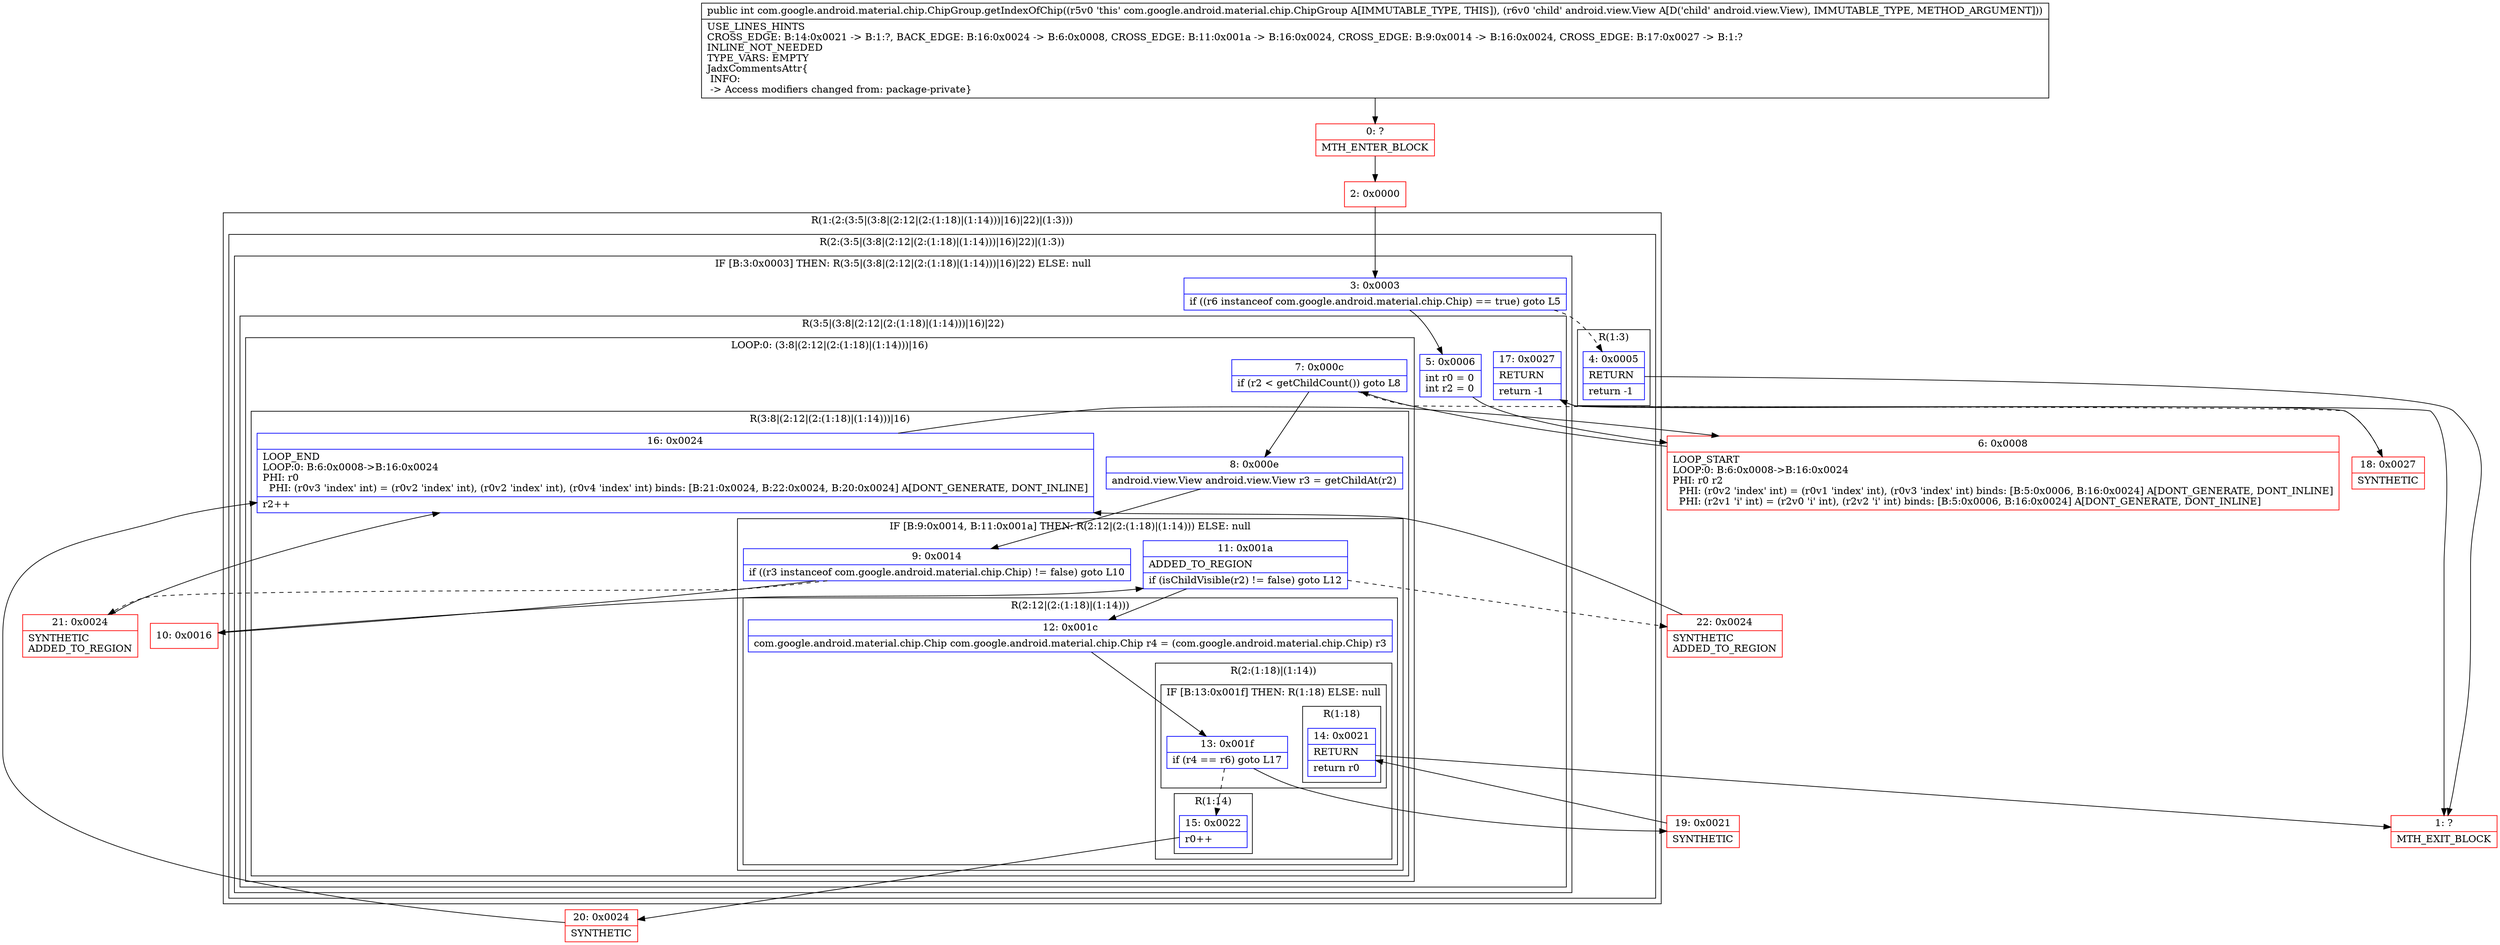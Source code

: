 digraph "CFG forcom.google.android.material.chip.ChipGroup.getIndexOfChip(Landroid\/view\/View;)I" {
subgraph cluster_Region_2091839571 {
label = "R(1:(2:(3:5|(3:8|(2:12|(2:(1:18)|(1:14)))|16)|22)|(1:3)))";
node [shape=record,color=blue];
subgraph cluster_Region_1978464914 {
label = "R(2:(3:5|(3:8|(2:12|(2:(1:18)|(1:14)))|16)|22)|(1:3))";
node [shape=record,color=blue];
subgraph cluster_IfRegion_559409914 {
label = "IF [B:3:0x0003] THEN: R(3:5|(3:8|(2:12|(2:(1:18)|(1:14)))|16)|22) ELSE: null";
node [shape=record,color=blue];
Node_3 [shape=record,label="{3\:\ 0x0003|if ((r6 instanceof com.google.android.material.chip.Chip) == true) goto L5\l}"];
subgraph cluster_Region_457564868 {
label = "R(3:5|(3:8|(2:12|(2:(1:18)|(1:14)))|16)|22)";
node [shape=record,color=blue];
Node_5 [shape=record,label="{5\:\ 0x0006|int r0 = 0\lint r2 = 0\l}"];
subgraph cluster_LoopRegion_1302355231 {
label = "LOOP:0: (3:8|(2:12|(2:(1:18)|(1:14)))|16)";
node [shape=record,color=blue];
Node_7 [shape=record,label="{7\:\ 0x000c|if (r2 \< getChildCount()) goto L8\l}"];
subgraph cluster_Region_2043139501 {
label = "R(3:8|(2:12|(2:(1:18)|(1:14)))|16)";
node [shape=record,color=blue];
Node_8 [shape=record,label="{8\:\ 0x000e|android.view.View android.view.View r3 = getChildAt(r2)\l}"];
subgraph cluster_IfRegion_146902759 {
label = "IF [B:9:0x0014, B:11:0x001a] THEN: R(2:12|(2:(1:18)|(1:14))) ELSE: null";
node [shape=record,color=blue];
Node_9 [shape=record,label="{9\:\ 0x0014|if ((r3 instanceof com.google.android.material.chip.Chip) != false) goto L10\l}"];
Node_11 [shape=record,label="{11\:\ 0x001a|ADDED_TO_REGION\l|if (isChildVisible(r2) != false) goto L12\l}"];
subgraph cluster_Region_1871301743 {
label = "R(2:12|(2:(1:18)|(1:14)))";
node [shape=record,color=blue];
Node_12 [shape=record,label="{12\:\ 0x001c|com.google.android.material.chip.Chip com.google.android.material.chip.Chip r4 = (com.google.android.material.chip.Chip) r3\l}"];
subgraph cluster_Region_1738327897 {
label = "R(2:(1:18)|(1:14))";
node [shape=record,color=blue];
subgraph cluster_IfRegion_537803812 {
label = "IF [B:13:0x001f] THEN: R(1:18) ELSE: null";
node [shape=record,color=blue];
Node_13 [shape=record,label="{13\:\ 0x001f|if (r4 == r6) goto L17\l}"];
subgraph cluster_Region_667426028 {
label = "R(1:18)";
node [shape=record,color=blue];
Node_14 [shape=record,label="{14\:\ 0x0021|RETURN\l|return r0\l}"];
}
}
subgraph cluster_Region_414006081 {
label = "R(1:14)";
node [shape=record,color=blue];
Node_15 [shape=record,label="{15\:\ 0x0022|r0++\l}"];
}
}
}
}
Node_16 [shape=record,label="{16\:\ 0x0024|LOOP_END\lLOOP:0: B:6:0x0008\-\>B:16:0x0024\lPHI: r0 \l  PHI: (r0v3 'index' int) = (r0v2 'index' int), (r0v2 'index' int), (r0v4 'index' int) binds: [B:21:0x0024, B:22:0x0024, B:20:0x0024] A[DONT_GENERATE, DONT_INLINE]\l|r2++\l}"];
}
}
Node_17 [shape=record,label="{17\:\ 0x0027|RETURN\l|return \-1\l}"];
}
}
subgraph cluster_Region_1815846801 {
label = "R(1:3)";
node [shape=record,color=blue];
Node_4 [shape=record,label="{4\:\ 0x0005|RETURN\l|return \-1\l}"];
}
}
}
Node_0 [shape=record,color=red,label="{0\:\ ?|MTH_ENTER_BLOCK\l}"];
Node_2 [shape=record,color=red,label="{2\:\ 0x0000}"];
Node_1 [shape=record,color=red,label="{1\:\ ?|MTH_EXIT_BLOCK\l}"];
Node_6 [shape=record,color=red,label="{6\:\ 0x0008|LOOP_START\lLOOP:0: B:6:0x0008\-\>B:16:0x0024\lPHI: r0 r2 \l  PHI: (r0v2 'index' int) = (r0v1 'index' int), (r0v3 'index' int) binds: [B:5:0x0006, B:16:0x0024] A[DONT_GENERATE, DONT_INLINE]\l  PHI: (r2v1 'i' int) = (r2v0 'i' int), (r2v2 'i' int) binds: [B:5:0x0006, B:16:0x0024] A[DONT_GENERATE, DONT_INLINE]\l}"];
Node_10 [shape=record,color=red,label="{10\:\ 0x0016}"];
Node_20 [shape=record,color=red,label="{20\:\ 0x0024|SYNTHETIC\l}"];
Node_19 [shape=record,color=red,label="{19\:\ 0x0021|SYNTHETIC\l}"];
Node_22 [shape=record,color=red,label="{22\:\ 0x0024|SYNTHETIC\lADDED_TO_REGION\l}"];
Node_21 [shape=record,color=red,label="{21\:\ 0x0024|SYNTHETIC\lADDED_TO_REGION\l}"];
Node_18 [shape=record,color=red,label="{18\:\ 0x0027|SYNTHETIC\l}"];
MethodNode[shape=record,label="{public int com.google.android.material.chip.ChipGroup.getIndexOfChip((r5v0 'this' com.google.android.material.chip.ChipGroup A[IMMUTABLE_TYPE, THIS]), (r6v0 'child' android.view.View A[D('child' android.view.View), IMMUTABLE_TYPE, METHOD_ARGUMENT]))  | USE_LINES_HINTS\lCROSS_EDGE: B:14:0x0021 \-\> B:1:?, BACK_EDGE: B:16:0x0024 \-\> B:6:0x0008, CROSS_EDGE: B:11:0x001a \-\> B:16:0x0024, CROSS_EDGE: B:9:0x0014 \-\> B:16:0x0024, CROSS_EDGE: B:17:0x0027 \-\> B:1:?\lINLINE_NOT_NEEDED\lTYPE_VARS: EMPTY\lJadxCommentsAttr\{\l INFO: \l \-\> Access modifiers changed from: package\-private\}\l}"];
MethodNode -> Node_0;Node_3 -> Node_4[style=dashed];
Node_3 -> Node_5;
Node_5 -> Node_6;
Node_7 -> Node_8;
Node_7 -> Node_18[style=dashed];
Node_8 -> Node_9;
Node_9 -> Node_10;
Node_9 -> Node_21[style=dashed];
Node_11 -> Node_12;
Node_11 -> Node_22[style=dashed];
Node_12 -> Node_13;
Node_13 -> Node_15[style=dashed];
Node_13 -> Node_19;
Node_14 -> Node_1;
Node_15 -> Node_20;
Node_16 -> Node_6;
Node_17 -> Node_1;
Node_4 -> Node_1;
Node_0 -> Node_2;
Node_2 -> Node_3;
Node_6 -> Node_7;
Node_10 -> Node_11;
Node_20 -> Node_16;
Node_19 -> Node_14;
Node_22 -> Node_16;
Node_21 -> Node_16;
Node_18 -> Node_17;
}

